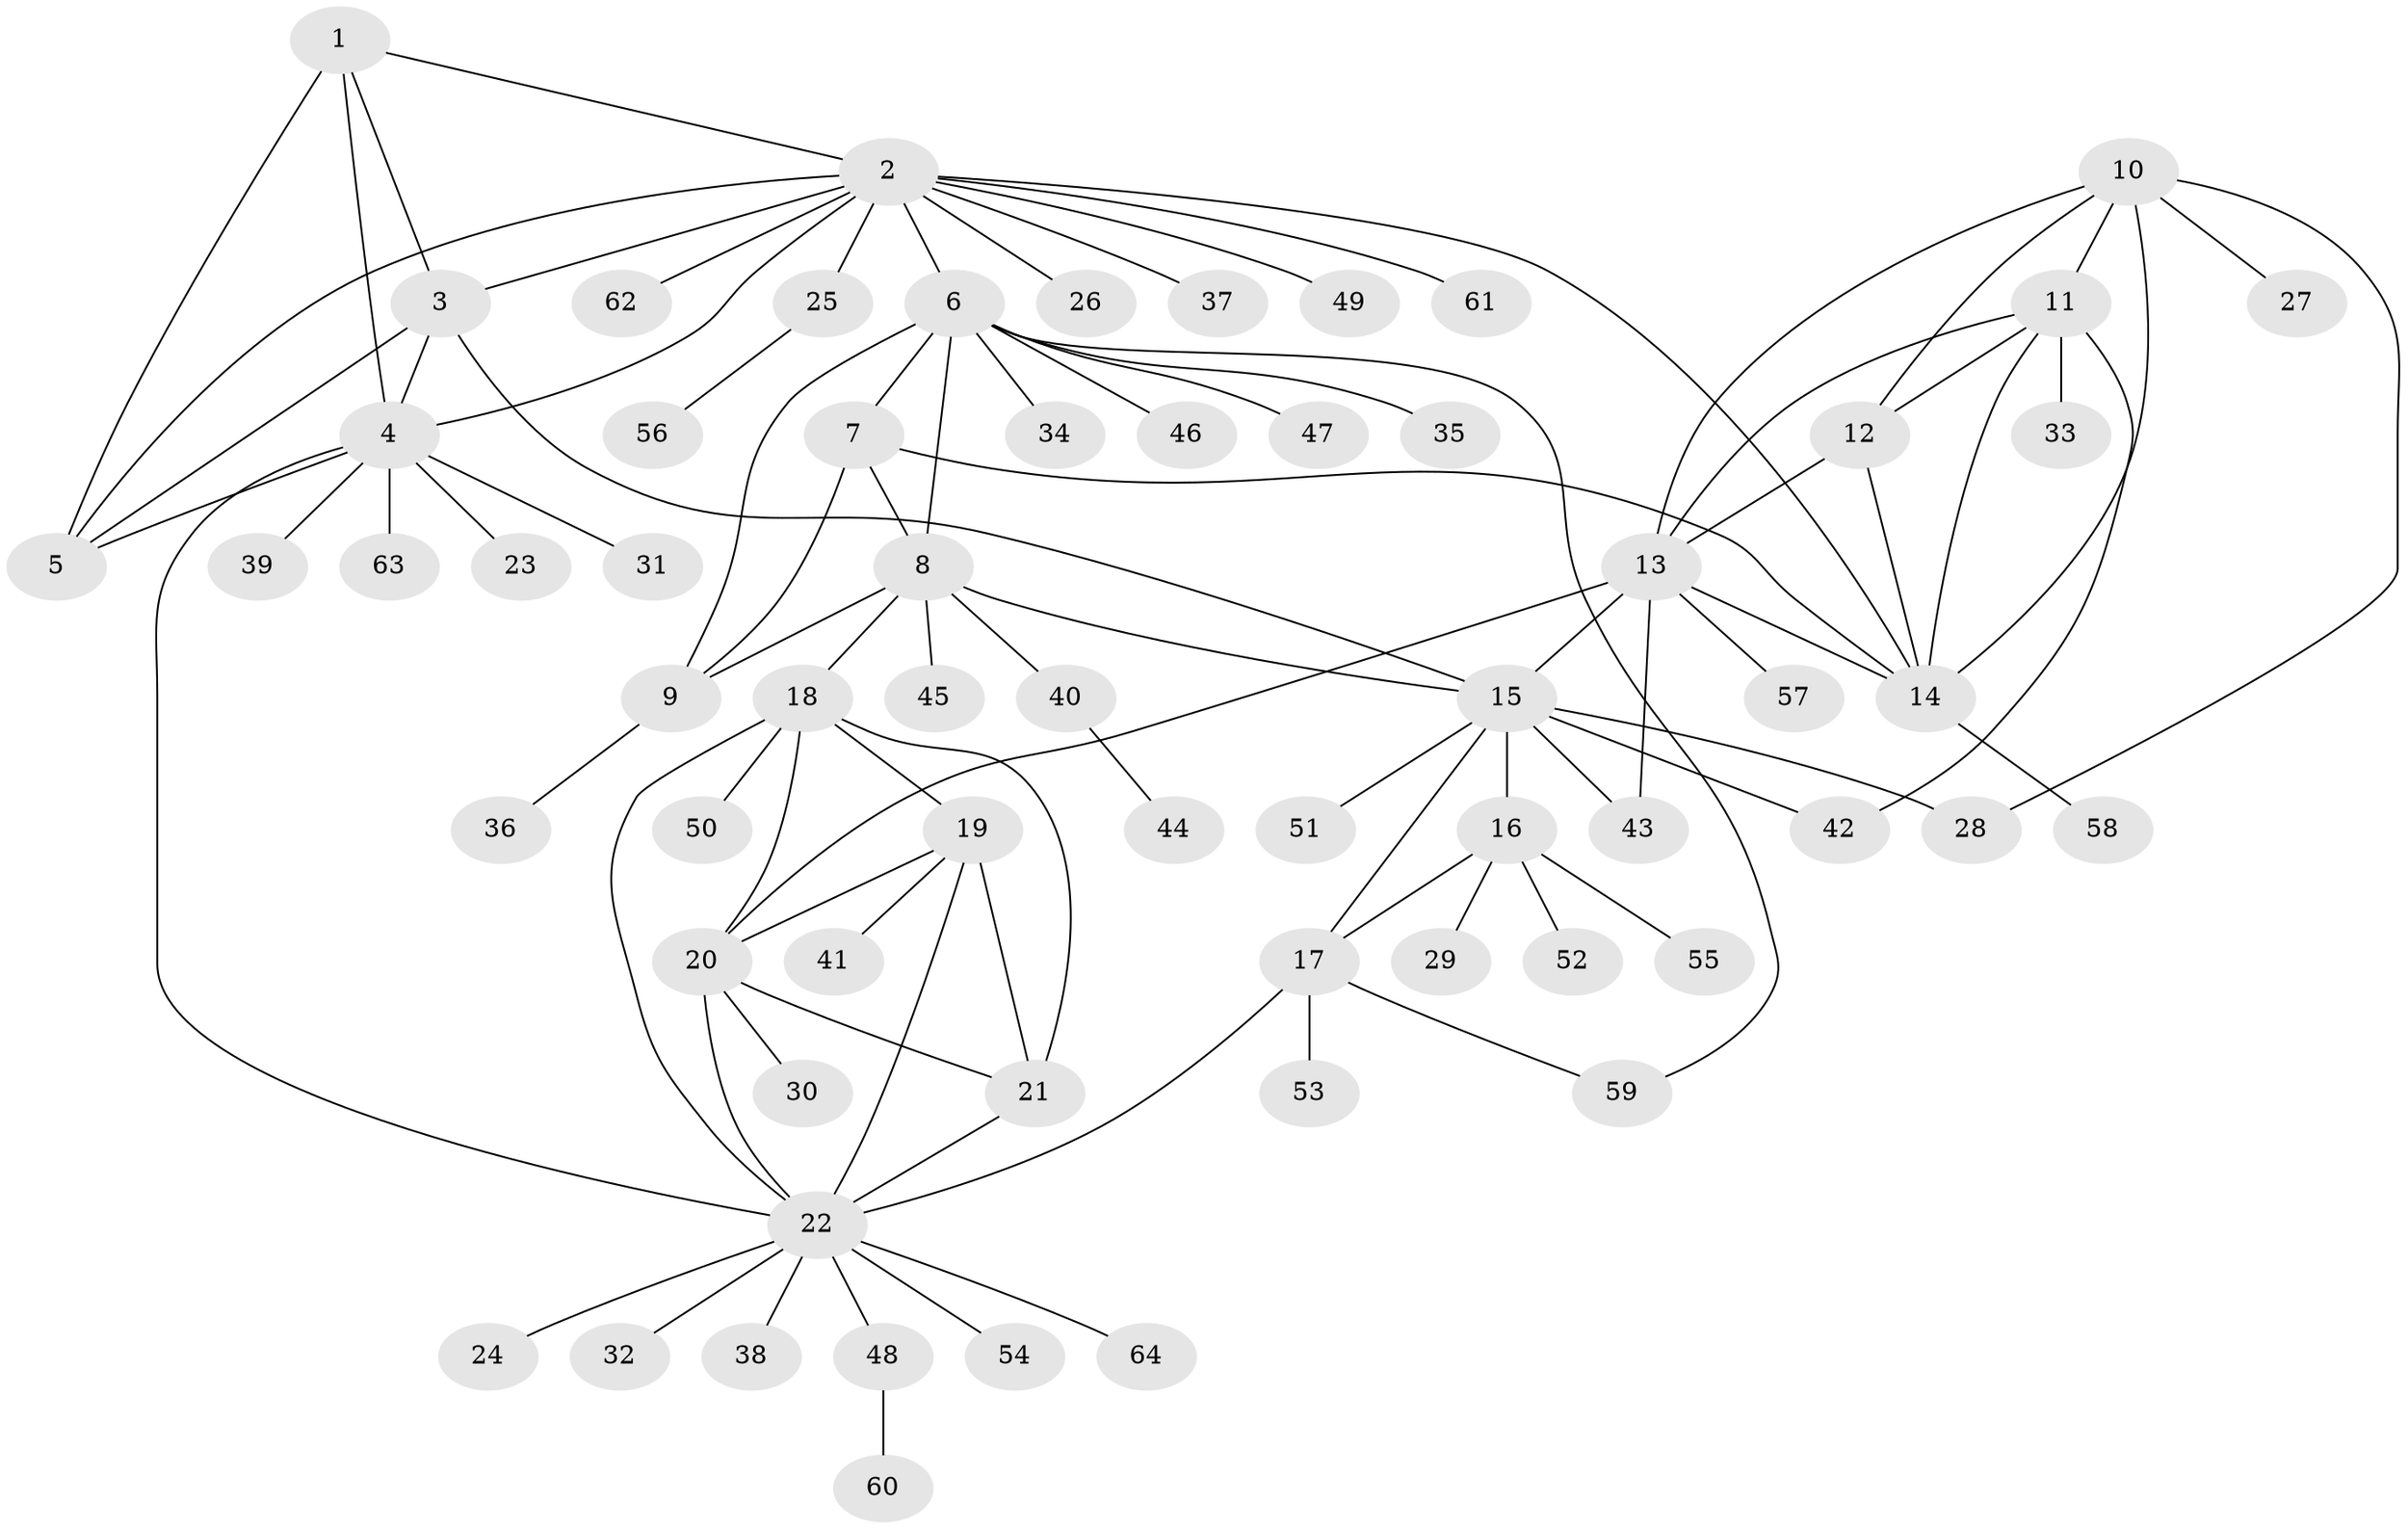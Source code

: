 // original degree distribution, {6: 0.04716981132075472, 13: 0.018867924528301886, 10: 0.018867924528301886, 4: 0.009433962264150943, 11: 0.009433962264150943, 5: 0.03773584905660377, 7: 0.02830188679245283, 8: 0.04716981132075472, 9: 0.018867924528301886, 1: 0.6226415094339622, 3: 0.03773584905660377, 2: 0.10377358490566038}
// Generated by graph-tools (version 1.1) at 2025/52/03/04/25 22:52:50]
// undirected, 64 vertices, 95 edges
graph export_dot {
  node [color=gray90,style=filled];
  1;
  2;
  3;
  4;
  5;
  6;
  7;
  8;
  9;
  10;
  11;
  12;
  13;
  14;
  15;
  16;
  17;
  18;
  19;
  20;
  21;
  22;
  23;
  24;
  25;
  26;
  27;
  28;
  29;
  30;
  31;
  32;
  33;
  34;
  35;
  36;
  37;
  38;
  39;
  40;
  41;
  42;
  43;
  44;
  45;
  46;
  47;
  48;
  49;
  50;
  51;
  52;
  53;
  54;
  55;
  56;
  57;
  58;
  59;
  60;
  61;
  62;
  63;
  64;
  1 -- 2 [weight=1.0];
  1 -- 3 [weight=1.0];
  1 -- 4 [weight=1.0];
  1 -- 5 [weight=2.0];
  2 -- 3 [weight=1.0];
  2 -- 4 [weight=1.0];
  2 -- 5 [weight=1.0];
  2 -- 6 [weight=1.0];
  2 -- 14 [weight=1.0];
  2 -- 25 [weight=1.0];
  2 -- 26 [weight=1.0];
  2 -- 37 [weight=1.0];
  2 -- 49 [weight=1.0];
  2 -- 61 [weight=1.0];
  2 -- 62 [weight=1.0];
  3 -- 4 [weight=1.0];
  3 -- 5 [weight=1.0];
  3 -- 15 [weight=1.0];
  4 -- 5 [weight=1.0];
  4 -- 22 [weight=1.0];
  4 -- 23 [weight=1.0];
  4 -- 31 [weight=1.0];
  4 -- 39 [weight=1.0];
  4 -- 63 [weight=1.0];
  6 -- 7 [weight=1.0];
  6 -- 8 [weight=2.0];
  6 -- 9 [weight=1.0];
  6 -- 34 [weight=1.0];
  6 -- 35 [weight=1.0];
  6 -- 46 [weight=1.0];
  6 -- 47 [weight=1.0];
  6 -- 59 [weight=1.0];
  7 -- 8 [weight=2.0];
  7 -- 9 [weight=1.0];
  7 -- 14 [weight=1.0];
  8 -- 9 [weight=4.0];
  8 -- 15 [weight=1.0];
  8 -- 18 [weight=1.0];
  8 -- 40 [weight=1.0];
  8 -- 45 [weight=1.0];
  9 -- 36 [weight=1.0];
  10 -- 11 [weight=1.0];
  10 -- 12 [weight=1.0];
  10 -- 13 [weight=1.0];
  10 -- 14 [weight=1.0];
  10 -- 27 [weight=1.0];
  10 -- 28 [weight=1.0];
  11 -- 12 [weight=1.0];
  11 -- 13 [weight=1.0];
  11 -- 14 [weight=1.0];
  11 -- 33 [weight=2.0];
  11 -- 42 [weight=1.0];
  12 -- 13 [weight=1.0];
  12 -- 14 [weight=1.0];
  13 -- 14 [weight=1.0];
  13 -- 15 [weight=1.0];
  13 -- 20 [weight=1.0];
  13 -- 43 [weight=1.0];
  13 -- 57 [weight=1.0];
  14 -- 58 [weight=1.0];
  15 -- 16 [weight=3.0];
  15 -- 17 [weight=3.0];
  15 -- 28 [weight=1.0];
  15 -- 42 [weight=1.0];
  15 -- 43 [weight=1.0];
  15 -- 51 [weight=1.0];
  16 -- 17 [weight=1.0];
  16 -- 29 [weight=3.0];
  16 -- 52 [weight=1.0];
  16 -- 55 [weight=1.0];
  17 -- 22 [weight=1.0];
  17 -- 53 [weight=1.0];
  17 -- 59 [weight=1.0];
  18 -- 19 [weight=1.0];
  18 -- 20 [weight=1.0];
  18 -- 21 [weight=1.0];
  18 -- 22 [weight=1.0];
  18 -- 50 [weight=3.0];
  19 -- 20 [weight=1.0];
  19 -- 21 [weight=1.0];
  19 -- 22 [weight=1.0];
  19 -- 41 [weight=1.0];
  20 -- 21 [weight=1.0];
  20 -- 22 [weight=1.0];
  20 -- 30 [weight=1.0];
  21 -- 22 [weight=1.0];
  22 -- 24 [weight=1.0];
  22 -- 32 [weight=1.0];
  22 -- 38 [weight=1.0];
  22 -- 48 [weight=1.0];
  22 -- 54 [weight=1.0];
  22 -- 64 [weight=1.0];
  25 -- 56 [weight=1.0];
  40 -- 44 [weight=1.0];
  48 -- 60 [weight=1.0];
}
